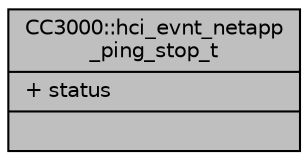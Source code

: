 digraph "CC3000::hci_evnt_netapp_ping_stop_t"
{
  edge [fontname="Helvetica",fontsize="10",labelfontname="Helvetica",labelfontsize="10"];
  node [fontname="Helvetica",fontsize="10",shape=record];
  Node1 [label="{CC3000::hci_evnt_netapp\l_ping_stop_t\n|+ status\l|}",height=0.2,width=0.4,color="black", fillcolor="grey75", style="filled", fontcolor="black"];
}
